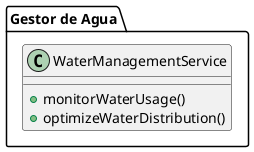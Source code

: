 # 5. Water Management
uml_elements["WaterManagement"] = """
@startuml
package "Gestor de Agua" {
  class WaterManagementService {
    + monitorWaterUsage()
    + optimizeWaterDistribution()
  }
}
@enduml
"""